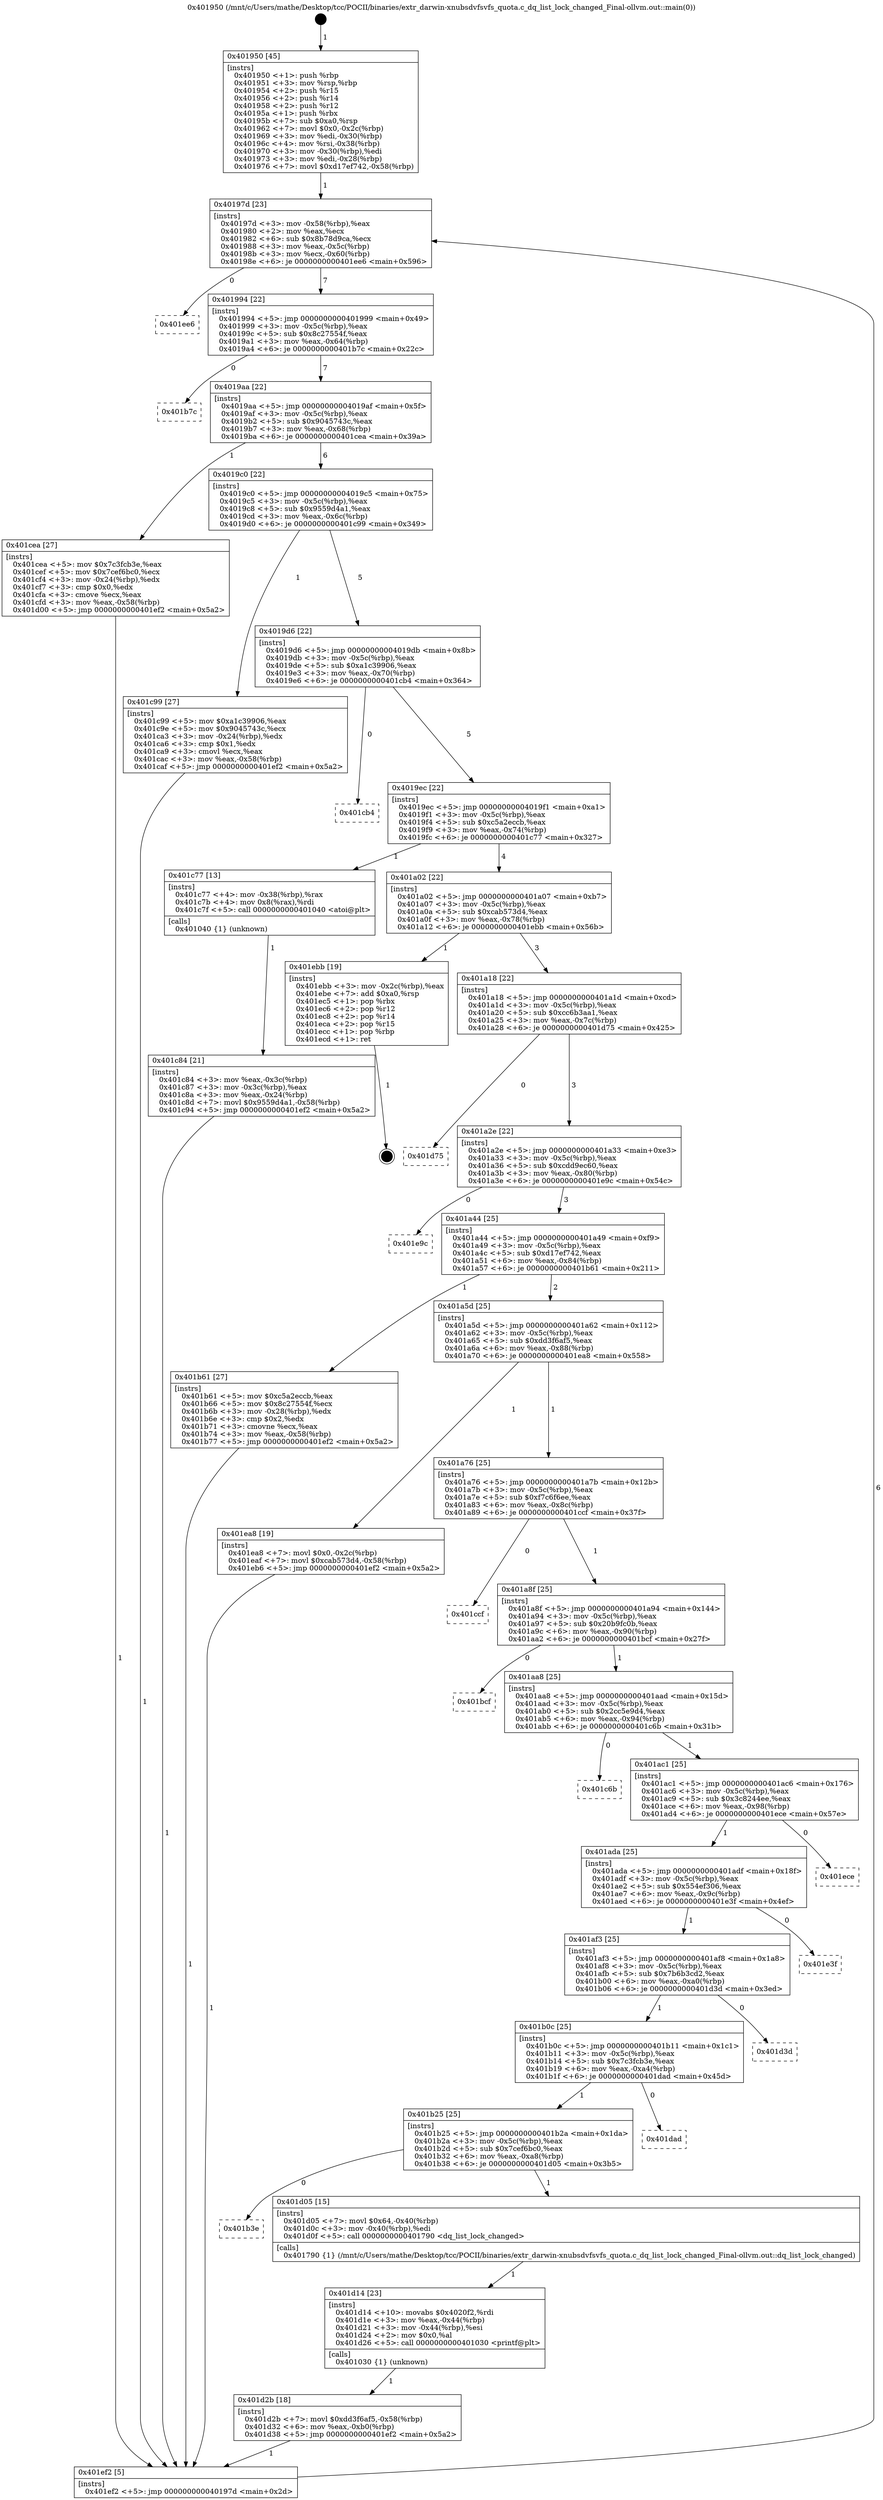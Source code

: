 digraph "0x401950" {
  label = "0x401950 (/mnt/c/Users/mathe/Desktop/tcc/POCII/binaries/extr_darwin-xnubsdvfsvfs_quota.c_dq_list_lock_changed_Final-ollvm.out::main(0))"
  labelloc = "t"
  node[shape=record]

  Entry [label="",width=0.3,height=0.3,shape=circle,fillcolor=black,style=filled]
  "0x40197d" [label="{
     0x40197d [23]\l
     | [instrs]\l
     &nbsp;&nbsp;0x40197d \<+3\>: mov -0x58(%rbp),%eax\l
     &nbsp;&nbsp;0x401980 \<+2\>: mov %eax,%ecx\l
     &nbsp;&nbsp;0x401982 \<+6\>: sub $0x8b78d9ca,%ecx\l
     &nbsp;&nbsp;0x401988 \<+3\>: mov %eax,-0x5c(%rbp)\l
     &nbsp;&nbsp;0x40198b \<+3\>: mov %ecx,-0x60(%rbp)\l
     &nbsp;&nbsp;0x40198e \<+6\>: je 0000000000401ee6 \<main+0x596\>\l
  }"]
  "0x401ee6" [label="{
     0x401ee6\l
  }", style=dashed]
  "0x401994" [label="{
     0x401994 [22]\l
     | [instrs]\l
     &nbsp;&nbsp;0x401994 \<+5\>: jmp 0000000000401999 \<main+0x49\>\l
     &nbsp;&nbsp;0x401999 \<+3\>: mov -0x5c(%rbp),%eax\l
     &nbsp;&nbsp;0x40199c \<+5\>: sub $0x8c27554f,%eax\l
     &nbsp;&nbsp;0x4019a1 \<+3\>: mov %eax,-0x64(%rbp)\l
     &nbsp;&nbsp;0x4019a4 \<+6\>: je 0000000000401b7c \<main+0x22c\>\l
  }"]
  Exit [label="",width=0.3,height=0.3,shape=circle,fillcolor=black,style=filled,peripheries=2]
  "0x401b7c" [label="{
     0x401b7c\l
  }", style=dashed]
  "0x4019aa" [label="{
     0x4019aa [22]\l
     | [instrs]\l
     &nbsp;&nbsp;0x4019aa \<+5\>: jmp 00000000004019af \<main+0x5f\>\l
     &nbsp;&nbsp;0x4019af \<+3\>: mov -0x5c(%rbp),%eax\l
     &nbsp;&nbsp;0x4019b2 \<+5\>: sub $0x9045743c,%eax\l
     &nbsp;&nbsp;0x4019b7 \<+3\>: mov %eax,-0x68(%rbp)\l
     &nbsp;&nbsp;0x4019ba \<+6\>: je 0000000000401cea \<main+0x39a\>\l
  }"]
  "0x401d2b" [label="{
     0x401d2b [18]\l
     | [instrs]\l
     &nbsp;&nbsp;0x401d2b \<+7\>: movl $0xdd3f6af5,-0x58(%rbp)\l
     &nbsp;&nbsp;0x401d32 \<+6\>: mov %eax,-0xb0(%rbp)\l
     &nbsp;&nbsp;0x401d38 \<+5\>: jmp 0000000000401ef2 \<main+0x5a2\>\l
  }"]
  "0x401cea" [label="{
     0x401cea [27]\l
     | [instrs]\l
     &nbsp;&nbsp;0x401cea \<+5\>: mov $0x7c3fcb3e,%eax\l
     &nbsp;&nbsp;0x401cef \<+5\>: mov $0x7cef6bc0,%ecx\l
     &nbsp;&nbsp;0x401cf4 \<+3\>: mov -0x24(%rbp),%edx\l
     &nbsp;&nbsp;0x401cf7 \<+3\>: cmp $0x0,%edx\l
     &nbsp;&nbsp;0x401cfa \<+3\>: cmove %ecx,%eax\l
     &nbsp;&nbsp;0x401cfd \<+3\>: mov %eax,-0x58(%rbp)\l
     &nbsp;&nbsp;0x401d00 \<+5\>: jmp 0000000000401ef2 \<main+0x5a2\>\l
  }"]
  "0x4019c0" [label="{
     0x4019c0 [22]\l
     | [instrs]\l
     &nbsp;&nbsp;0x4019c0 \<+5\>: jmp 00000000004019c5 \<main+0x75\>\l
     &nbsp;&nbsp;0x4019c5 \<+3\>: mov -0x5c(%rbp),%eax\l
     &nbsp;&nbsp;0x4019c8 \<+5\>: sub $0x9559d4a1,%eax\l
     &nbsp;&nbsp;0x4019cd \<+3\>: mov %eax,-0x6c(%rbp)\l
     &nbsp;&nbsp;0x4019d0 \<+6\>: je 0000000000401c99 \<main+0x349\>\l
  }"]
  "0x401d14" [label="{
     0x401d14 [23]\l
     | [instrs]\l
     &nbsp;&nbsp;0x401d14 \<+10\>: movabs $0x4020f2,%rdi\l
     &nbsp;&nbsp;0x401d1e \<+3\>: mov %eax,-0x44(%rbp)\l
     &nbsp;&nbsp;0x401d21 \<+3\>: mov -0x44(%rbp),%esi\l
     &nbsp;&nbsp;0x401d24 \<+2\>: mov $0x0,%al\l
     &nbsp;&nbsp;0x401d26 \<+5\>: call 0000000000401030 \<printf@plt\>\l
     | [calls]\l
     &nbsp;&nbsp;0x401030 \{1\} (unknown)\l
  }"]
  "0x401c99" [label="{
     0x401c99 [27]\l
     | [instrs]\l
     &nbsp;&nbsp;0x401c99 \<+5\>: mov $0xa1c39906,%eax\l
     &nbsp;&nbsp;0x401c9e \<+5\>: mov $0x9045743c,%ecx\l
     &nbsp;&nbsp;0x401ca3 \<+3\>: mov -0x24(%rbp),%edx\l
     &nbsp;&nbsp;0x401ca6 \<+3\>: cmp $0x1,%edx\l
     &nbsp;&nbsp;0x401ca9 \<+3\>: cmovl %ecx,%eax\l
     &nbsp;&nbsp;0x401cac \<+3\>: mov %eax,-0x58(%rbp)\l
     &nbsp;&nbsp;0x401caf \<+5\>: jmp 0000000000401ef2 \<main+0x5a2\>\l
  }"]
  "0x4019d6" [label="{
     0x4019d6 [22]\l
     | [instrs]\l
     &nbsp;&nbsp;0x4019d6 \<+5\>: jmp 00000000004019db \<main+0x8b\>\l
     &nbsp;&nbsp;0x4019db \<+3\>: mov -0x5c(%rbp),%eax\l
     &nbsp;&nbsp;0x4019de \<+5\>: sub $0xa1c39906,%eax\l
     &nbsp;&nbsp;0x4019e3 \<+3\>: mov %eax,-0x70(%rbp)\l
     &nbsp;&nbsp;0x4019e6 \<+6\>: je 0000000000401cb4 \<main+0x364\>\l
  }"]
  "0x401b3e" [label="{
     0x401b3e\l
  }", style=dashed]
  "0x401cb4" [label="{
     0x401cb4\l
  }", style=dashed]
  "0x4019ec" [label="{
     0x4019ec [22]\l
     | [instrs]\l
     &nbsp;&nbsp;0x4019ec \<+5\>: jmp 00000000004019f1 \<main+0xa1\>\l
     &nbsp;&nbsp;0x4019f1 \<+3\>: mov -0x5c(%rbp),%eax\l
     &nbsp;&nbsp;0x4019f4 \<+5\>: sub $0xc5a2eccb,%eax\l
     &nbsp;&nbsp;0x4019f9 \<+3\>: mov %eax,-0x74(%rbp)\l
     &nbsp;&nbsp;0x4019fc \<+6\>: je 0000000000401c77 \<main+0x327\>\l
  }"]
  "0x401d05" [label="{
     0x401d05 [15]\l
     | [instrs]\l
     &nbsp;&nbsp;0x401d05 \<+7\>: movl $0x64,-0x40(%rbp)\l
     &nbsp;&nbsp;0x401d0c \<+3\>: mov -0x40(%rbp),%edi\l
     &nbsp;&nbsp;0x401d0f \<+5\>: call 0000000000401790 \<dq_list_lock_changed\>\l
     | [calls]\l
     &nbsp;&nbsp;0x401790 \{1\} (/mnt/c/Users/mathe/Desktop/tcc/POCII/binaries/extr_darwin-xnubsdvfsvfs_quota.c_dq_list_lock_changed_Final-ollvm.out::dq_list_lock_changed)\l
  }"]
  "0x401c77" [label="{
     0x401c77 [13]\l
     | [instrs]\l
     &nbsp;&nbsp;0x401c77 \<+4\>: mov -0x38(%rbp),%rax\l
     &nbsp;&nbsp;0x401c7b \<+4\>: mov 0x8(%rax),%rdi\l
     &nbsp;&nbsp;0x401c7f \<+5\>: call 0000000000401040 \<atoi@plt\>\l
     | [calls]\l
     &nbsp;&nbsp;0x401040 \{1\} (unknown)\l
  }"]
  "0x401a02" [label="{
     0x401a02 [22]\l
     | [instrs]\l
     &nbsp;&nbsp;0x401a02 \<+5\>: jmp 0000000000401a07 \<main+0xb7\>\l
     &nbsp;&nbsp;0x401a07 \<+3\>: mov -0x5c(%rbp),%eax\l
     &nbsp;&nbsp;0x401a0a \<+5\>: sub $0xcab573d4,%eax\l
     &nbsp;&nbsp;0x401a0f \<+3\>: mov %eax,-0x78(%rbp)\l
     &nbsp;&nbsp;0x401a12 \<+6\>: je 0000000000401ebb \<main+0x56b\>\l
  }"]
  "0x401b25" [label="{
     0x401b25 [25]\l
     | [instrs]\l
     &nbsp;&nbsp;0x401b25 \<+5\>: jmp 0000000000401b2a \<main+0x1da\>\l
     &nbsp;&nbsp;0x401b2a \<+3\>: mov -0x5c(%rbp),%eax\l
     &nbsp;&nbsp;0x401b2d \<+5\>: sub $0x7cef6bc0,%eax\l
     &nbsp;&nbsp;0x401b32 \<+6\>: mov %eax,-0xa8(%rbp)\l
     &nbsp;&nbsp;0x401b38 \<+6\>: je 0000000000401d05 \<main+0x3b5\>\l
  }"]
  "0x401ebb" [label="{
     0x401ebb [19]\l
     | [instrs]\l
     &nbsp;&nbsp;0x401ebb \<+3\>: mov -0x2c(%rbp),%eax\l
     &nbsp;&nbsp;0x401ebe \<+7\>: add $0xa0,%rsp\l
     &nbsp;&nbsp;0x401ec5 \<+1\>: pop %rbx\l
     &nbsp;&nbsp;0x401ec6 \<+2\>: pop %r12\l
     &nbsp;&nbsp;0x401ec8 \<+2\>: pop %r14\l
     &nbsp;&nbsp;0x401eca \<+2\>: pop %r15\l
     &nbsp;&nbsp;0x401ecc \<+1\>: pop %rbp\l
     &nbsp;&nbsp;0x401ecd \<+1\>: ret\l
  }"]
  "0x401a18" [label="{
     0x401a18 [22]\l
     | [instrs]\l
     &nbsp;&nbsp;0x401a18 \<+5\>: jmp 0000000000401a1d \<main+0xcd\>\l
     &nbsp;&nbsp;0x401a1d \<+3\>: mov -0x5c(%rbp),%eax\l
     &nbsp;&nbsp;0x401a20 \<+5\>: sub $0xcc6b3aa1,%eax\l
     &nbsp;&nbsp;0x401a25 \<+3\>: mov %eax,-0x7c(%rbp)\l
     &nbsp;&nbsp;0x401a28 \<+6\>: je 0000000000401d75 \<main+0x425\>\l
  }"]
  "0x401dad" [label="{
     0x401dad\l
  }", style=dashed]
  "0x401d75" [label="{
     0x401d75\l
  }", style=dashed]
  "0x401a2e" [label="{
     0x401a2e [22]\l
     | [instrs]\l
     &nbsp;&nbsp;0x401a2e \<+5\>: jmp 0000000000401a33 \<main+0xe3\>\l
     &nbsp;&nbsp;0x401a33 \<+3\>: mov -0x5c(%rbp),%eax\l
     &nbsp;&nbsp;0x401a36 \<+5\>: sub $0xcdd9ec60,%eax\l
     &nbsp;&nbsp;0x401a3b \<+3\>: mov %eax,-0x80(%rbp)\l
     &nbsp;&nbsp;0x401a3e \<+6\>: je 0000000000401e9c \<main+0x54c\>\l
  }"]
  "0x401b0c" [label="{
     0x401b0c [25]\l
     | [instrs]\l
     &nbsp;&nbsp;0x401b0c \<+5\>: jmp 0000000000401b11 \<main+0x1c1\>\l
     &nbsp;&nbsp;0x401b11 \<+3\>: mov -0x5c(%rbp),%eax\l
     &nbsp;&nbsp;0x401b14 \<+5\>: sub $0x7c3fcb3e,%eax\l
     &nbsp;&nbsp;0x401b19 \<+6\>: mov %eax,-0xa4(%rbp)\l
     &nbsp;&nbsp;0x401b1f \<+6\>: je 0000000000401dad \<main+0x45d\>\l
  }"]
  "0x401e9c" [label="{
     0x401e9c\l
  }", style=dashed]
  "0x401a44" [label="{
     0x401a44 [25]\l
     | [instrs]\l
     &nbsp;&nbsp;0x401a44 \<+5\>: jmp 0000000000401a49 \<main+0xf9\>\l
     &nbsp;&nbsp;0x401a49 \<+3\>: mov -0x5c(%rbp),%eax\l
     &nbsp;&nbsp;0x401a4c \<+5\>: sub $0xd17ef742,%eax\l
     &nbsp;&nbsp;0x401a51 \<+6\>: mov %eax,-0x84(%rbp)\l
     &nbsp;&nbsp;0x401a57 \<+6\>: je 0000000000401b61 \<main+0x211\>\l
  }"]
  "0x401d3d" [label="{
     0x401d3d\l
  }", style=dashed]
  "0x401b61" [label="{
     0x401b61 [27]\l
     | [instrs]\l
     &nbsp;&nbsp;0x401b61 \<+5\>: mov $0xc5a2eccb,%eax\l
     &nbsp;&nbsp;0x401b66 \<+5\>: mov $0x8c27554f,%ecx\l
     &nbsp;&nbsp;0x401b6b \<+3\>: mov -0x28(%rbp),%edx\l
     &nbsp;&nbsp;0x401b6e \<+3\>: cmp $0x2,%edx\l
     &nbsp;&nbsp;0x401b71 \<+3\>: cmovne %ecx,%eax\l
     &nbsp;&nbsp;0x401b74 \<+3\>: mov %eax,-0x58(%rbp)\l
     &nbsp;&nbsp;0x401b77 \<+5\>: jmp 0000000000401ef2 \<main+0x5a2\>\l
  }"]
  "0x401a5d" [label="{
     0x401a5d [25]\l
     | [instrs]\l
     &nbsp;&nbsp;0x401a5d \<+5\>: jmp 0000000000401a62 \<main+0x112\>\l
     &nbsp;&nbsp;0x401a62 \<+3\>: mov -0x5c(%rbp),%eax\l
     &nbsp;&nbsp;0x401a65 \<+5\>: sub $0xdd3f6af5,%eax\l
     &nbsp;&nbsp;0x401a6a \<+6\>: mov %eax,-0x88(%rbp)\l
     &nbsp;&nbsp;0x401a70 \<+6\>: je 0000000000401ea8 \<main+0x558\>\l
  }"]
  "0x401ef2" [label="{
     0x401ef2 [5]\l
     | [instrs]\l
     &nbsp;&nbsp;0x401ef2 \<+5\>: jmp 000000000040197d \<main+0x2d\>\l
  }"]
  "0x401950" [label="{
     0x401950 [45]\l
     | [instrs]\l
     &nbsp;&nbsp;0x401950 \<+1\>: push %rbp\l
     &nbsp;&nbsp;0x401951 \<+3\>: mov %rsp,%rbp\l
     &nbsp;&nbsp;0x401954 \<+2\>: push %r15\l
     &nbsp;&nbsp;0x401956 \<+2\>: push %r14\l
     &nbsp;&nbsp;0x401958 \<+2\>: push %r12\l
     &nbsp;&nbsp;0x40195a \<+1\>: push %rbx\l
     &nbsp;&nbsp;0x40195b \<+7\>: sub $0xa0,%rsp\l
     &nbsp;&nbsp;0x401962 \<+7\>: movl $0x0,-0x2c(%rbp)\l
     &nbsp;&nbsp;0x401969 \<+3\>: mov %edi,-0x30(%rbp)\l
     &nbsp;&nbsp;0x40196c \<+4\>: mov %rsi,-0x38(%rbp)\l
     &nbsp;&nbsp;0x401970 \<+3\>: mov -0x30(%rbp),%edi\l
     &nbsp;&nbsp;0x401973 \<+3\>: mov %edi,-0x28(%rbp)\l
     &nbsp;&nbsp;0x401976 \<+7\>: movl $0xd17ef742,-0x58(%rbp)\l
  }"]
  "0x401c84" [label="{
     0x401c84 [21]\l
     | [instrs]\l
     &nbsp;&nbsp;0x401c84 \<+3\>: mov %eax,-0x3c(%rbp)\l
     &nbsp;&nbsp;0x401c87 \<+3\>: mov -0x3c(%rbp),%eax\l
     &nbsp;&nbsp;0x401c8a \<+3\>: mov %eax,-0x24(%rbp)\l
     &nbsp;&nbsp;0x401c8d \<+7\>: movl $0x9559d4a1,-0x58(%rbp)\l
     &nbsp;&nbsp;0x401c94 \<+5\>: jmp 0000000000401ef2 \<main+0x5a2\>\l
  }"]
  "0x401af3" [label="{
     0x401af3 [25]\l
     | [instrs]\l
     &nbsp;&nbsp;0x401af3 \<+5\>: jmp 0000000000401af8 \<main+0x1a8\>\l
     &nbsp;&nbsp;0x401af8 \<+3\>: mov -0x5c(%rbp),%eax\l
     &nbsp;&nbsp;0x401afb \<+5\>: sub $0x7b6b3cd2,%eax\l
     &nbsp;&nbsp;0x401b00 \<+6\>: mov %eax,-0xa0(%rbp)\l
     &nbsp;&nbsp;0x401b06 \<+6\>: je 0000000000401d3d \<main+0x3ed\>\l
  }"]
  "0x401ea8" [label="{
     0x401ea8 [19]\l
     | [instrs]\l
     &nbsp;&nbsp;0x401ea8 \<+7\>: movl $0x0,-0x2c(%rbp)\l
     &nbsp;&nbsp;0x401eaf \<+7\>: movl $0xcab573d4,-0x58(%rbp)\l
     &nbsp;&nbsp;0x401eb6 \<+5\>: jmp 0000000000401ef2 \<main+0x5a2\>\l
  }"]
  "0x401a76" [label="{
     0x401a76 [25]\l
     | [instrs]\l
     &nbsp;&nbsp;0x401a76 \<+5\>: jmp 0000000000401a7b \<main+0x12b\>\l
     &nbsp;&nbsp;0x401a7b \<+3\>: mov -0x5c(%rbp),%eax\l
     &nbsp;&nbsp;0x401a7e \<+5\>: sub $0xf7c6f6ee,%eax\l
     &nbsp;&nbsp;0x401a83 \<+6\>: mov %eax,-0x8c(%rbp)\l
     &nbsp;&nbsp;0x401a89 \<+6\>: je 0000000000401ccf \<main+0x37f\>\l
  }"]
  "0x401e3f" [label="{
     0x401e3f\l
  }", style=dashed]
  "0x401ccf" [label="{
     0x401ccf\l
  }", style=dashed]
  "0x401a8f" [label="{
     0x401a8f [25]\l
     | [instrs]\l
     &nbsp;&nbsp;0x401a8f \<+5\>: jmp 0000000000401a94 \<main+0x144\>\l
     &nbsp;&nbsp;0x401a94 \<+3\>: mov -0x5c(%rbp),%eax\l
     &nbsp;&nbsp;0x401a97 \<+5\>: sub $0x20b9fc0b,%eax\l
     &nbsp;&nbsp;0x401a9c \<+6\>: mov %eax,-0x90(%rbp)\l
     &nbsp;&nbsp;0x401aa2 \<+6\>: je 0000000000401bcf \<main+0x27f\>\l
  }"]
  "0x401ada" [label="{
     0x401ada [25]\l
     | [instrs]\l
     &nbsp;&nbsp;0x401ada \<+5\>: jmp 0000000000401adf \<main+0x18f\>\l
     &nbsp;&nbsp;0x401adf \<+3\>: mov -0x5c(%rbp),%eax\l
     &nbsp;&nbsp;0x401ae2 \<+5\>: sub $0x554ef306,%eax\l
     &nbsp;&nbsp;0x401ae7 \<+6\>: mov %eax,-0x9c(%rbp)\l
     &nbsp;&nbsp;0x401aed \<+6\>: je 0000000000401e3f \<main+0x4ef\>\l
  }"]
  "0x401bcf" [label="{
     0x401bcf\l
  }", style=dashed]
  "0x401aa8" [label="{
     0x401aa8 [25]\l
     | [instrs]\l
     &nbsp;&nbsp;0x401aa8 \<+5\>: jmp 0000000000401aad \<main+0x15d\>\l
     &nbsp;&nbsp;0x401aad \<+3\>: mov -0x5c(%rbp),%eax\l
     &nbsp;&nbsp;0x401ab0 \<+5\>: sub $0x2cc5e9d4,%eax\l
     &nbsp;&nbsp;0x401ab5 \<+6\>: mov %eax,-0x94(%rbp)\l
     &nbsp;&nbsp;0x401abb \<+6\>: je 0000000000401c6b \<main+0x31b\>\l
  }"]
  "0x401ece" [label="{
     0x401ece\l
  }", style=dashed]
  "0x401c6b" [label="{
     0x401c6b\l
  }", style=dashed]
  "0x401ac1" [label="{
     0x401ac1 [25]\l
     | [instrs]\l
     &nbsp;&nbsp;0x401ac1 \<+5\>: jmp 0000000000401ac6 \<main+0x176\>\l
     &nbsp;&nbsp;0x401ac6 \<+3\>: mov -0x5c(%rbp),%eax\l
     &nbsp;&nbsp;0x401ac9 \<+5\>: sub $0x3c8244ee,%eax\l
     &nbsp;&nbsp;0x401ace \<+6\>: mov %eax,-0x98(%rbp)\l
     &nbsp;&nbsp;0x401ad4 \<+6\>: je 0000000000401ece \<main+0x57e\>\l
  }"]
  Entry -> "0x401950" [label=" 1"]
  "0x40197d" -> "0x401ee6" [label=" 0"]
  "0x40197d" -> "0x401994" [label=" 7"]
  "0x401ebb" -> Exit [label=" 1"]
  "0x401994" -> "0x401b7c" [label=" 0"]
  "0x401994" -> "0x4019aa" [label=" 7"]
  "0x401ea8" -> "0x401ef2" [label=" 1"]
  "0x4019aa" -> "0x401cea" [label=" 1"]
  "0x4019aa" -> "0x4019c0" [label=" 6"]
  "0x401d2b" -> "0x401ef2" [label=" 1"]
  "0x4019c0" -> "0x401c99" [label=" 1"]
  "0x4019c0" -> "0x4019d6" [label=" 5"]
  "0x401d14" -> "0x401d2b" [label=" 1"]
  "0x4019d6" -> "0x401cb4" [label=" 0"]
  "0x4019d6" -> "0x4019ec" [label=" 5"]
  "0x401d05" -> "0x401d14" [label=" 1"]
  "0x4019ec" -> "0x401c77" [label=" 1"]
  "0x4019ec" -> "0x401a02" [label=" 4"]
  "0x401b25" -> "0x401b3e" [label=" 0"]
  "0x401a02" -> "0x401ebb" [label=" 1"]
  "0x401a02" -> "0x401a18" [label=" 3"]
  "0x401b25" -> "0x401d05" [label=" 1"]
  "0x401a18" -> "0x401d75" [label=" 0"]
  "0x401a18" -> "0x401a2e" [label=" 3"]
  "0x401b0c" -> "0x401b25" [label=" 1"]
  "0x401a2e" -> "0x401e9c" [label=" 0"]
  "0x401a2e" -> "0x401a44" [label=" 3"]
  "0x401b0c" -> "0x401dad" [label=" 0"]
  "0x401a44" -> "0x401b61" [label=" 1"]
  "0x401a44" -> "0x401a5d" [label=" 2"]
  "0x401b61" -> "0x401ef2" [label=" 1"]
  "0x401950" -> "0x40197d" [label=" 1"]
  "0x401ef2" -> "0x40197d" [label=" 6"]
  "0x401c77" -> "0x401c84" [label=" 1"]
  "0x401c84" -> "0x401ef2" [label=" 1"]
  "0x401c99" -> "0x401ef2" [label=" 1"]
  "0x401cea" -> "0x401ef2" [label=" 1"]
  "0x401af3" -> "0x401b0c" [label=" 1"]
  "0x401a5d" -> "0x401ea8" [label=" 1"]
  "0x401a5d" -> "0x401a76" [label=" 1"]
  "0x401af3" -> "0x401d3d" [label=" 0"]
  "0x401a76" -> "0x401ccf" [label=" 0"]
  "0x401a76" -> "0x401a8f" [label=" 1"]
  "0x401ada" -> "0x401af3" [label=" 1"]
  "0x401a8f" -> "0x401bcf" [label=" 0"]
  "0x401a8f" -> "0x401aa8" [label=" 1"]
  "0x401ada" -> "0x401e3f" [label=" 0"]
  "0x401aa8" -> "0x401c6b" [label=" 0"]
  "0x401aa8" -> "0x401ac1" [label=" 1"]
  "0x401ac1" -> "0x401ada" [label=" 1"]
  "0x401ac1" -> "0x401ece" [label=" 0"]
}
